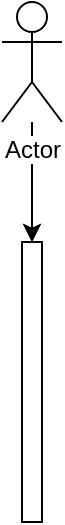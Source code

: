 <mxfile version="12.2.0" type="github" pages="1"><diagram id="hdBzb1EIKRsIlUxw3RQT" name="Page-1"><mxGraphModel dx="854" dy="468" grid="1" gridSize="10" guides="1" tooltips="1" connect="1" arrows="1" fold="1" page="1" pageScale="1" pageWidth="827" pageHeight="1169" math="0" shadow="0"><root><mxCell id="0"/><mxCell id="1" parent="0"/><mxCell id="b3aeF_H33v5c6EcRWOwo-4" value="" style="edgeStyle=orthogonalEdgeStyle;rounded=0;orthogonalLoop=1;jettySize=auto;html=1;" edge="1" parent="1" source="b3aeF_H33v5c6EcRWOwo-1" target="b3aeF_H33v5c6EcRWOwo-3"><mxGeometry relative="1" as="geometry"/></mxCell><mxCell id="b3aeF_H33v5c6EcRWOwo-5" value="" style="edgeStyle=orthogonalEdgeStyle;rounded=0;orthogonalLoop=1;jettySize=auto;html=1;" edge="1" parent="1" source="b3aeF_H33v5c6EcRWOwo-1" target="b3aeF_H33v5c6EcRWOwo-3"><mxGeometry relative="1" as="geometry"/></mxCell><mxCell id="b3aeF_H33v5c6EcRWOwo-1" value="Actor" style="shape=umlActor;verticalLabelPosition=bottom;labelBackgroundColor=#ffffff;verticalAlign=top;html=1;" vertex="1" parent="1"><mxGeometry x="20" y="20" width="30" height="60" as="geometry"/></mxCell><mxCell id="b3aeF_H33v5c6EcRWOwo-3" value="" style="html=1;points=[];perimeter=orthogonalPerimeter;" vertex="1" parent="1"><mxGeometry x="30" y="140" width="10" height="140" as="geometry"/></mxCell></root></mxGraphModel></diagram></mxfile>